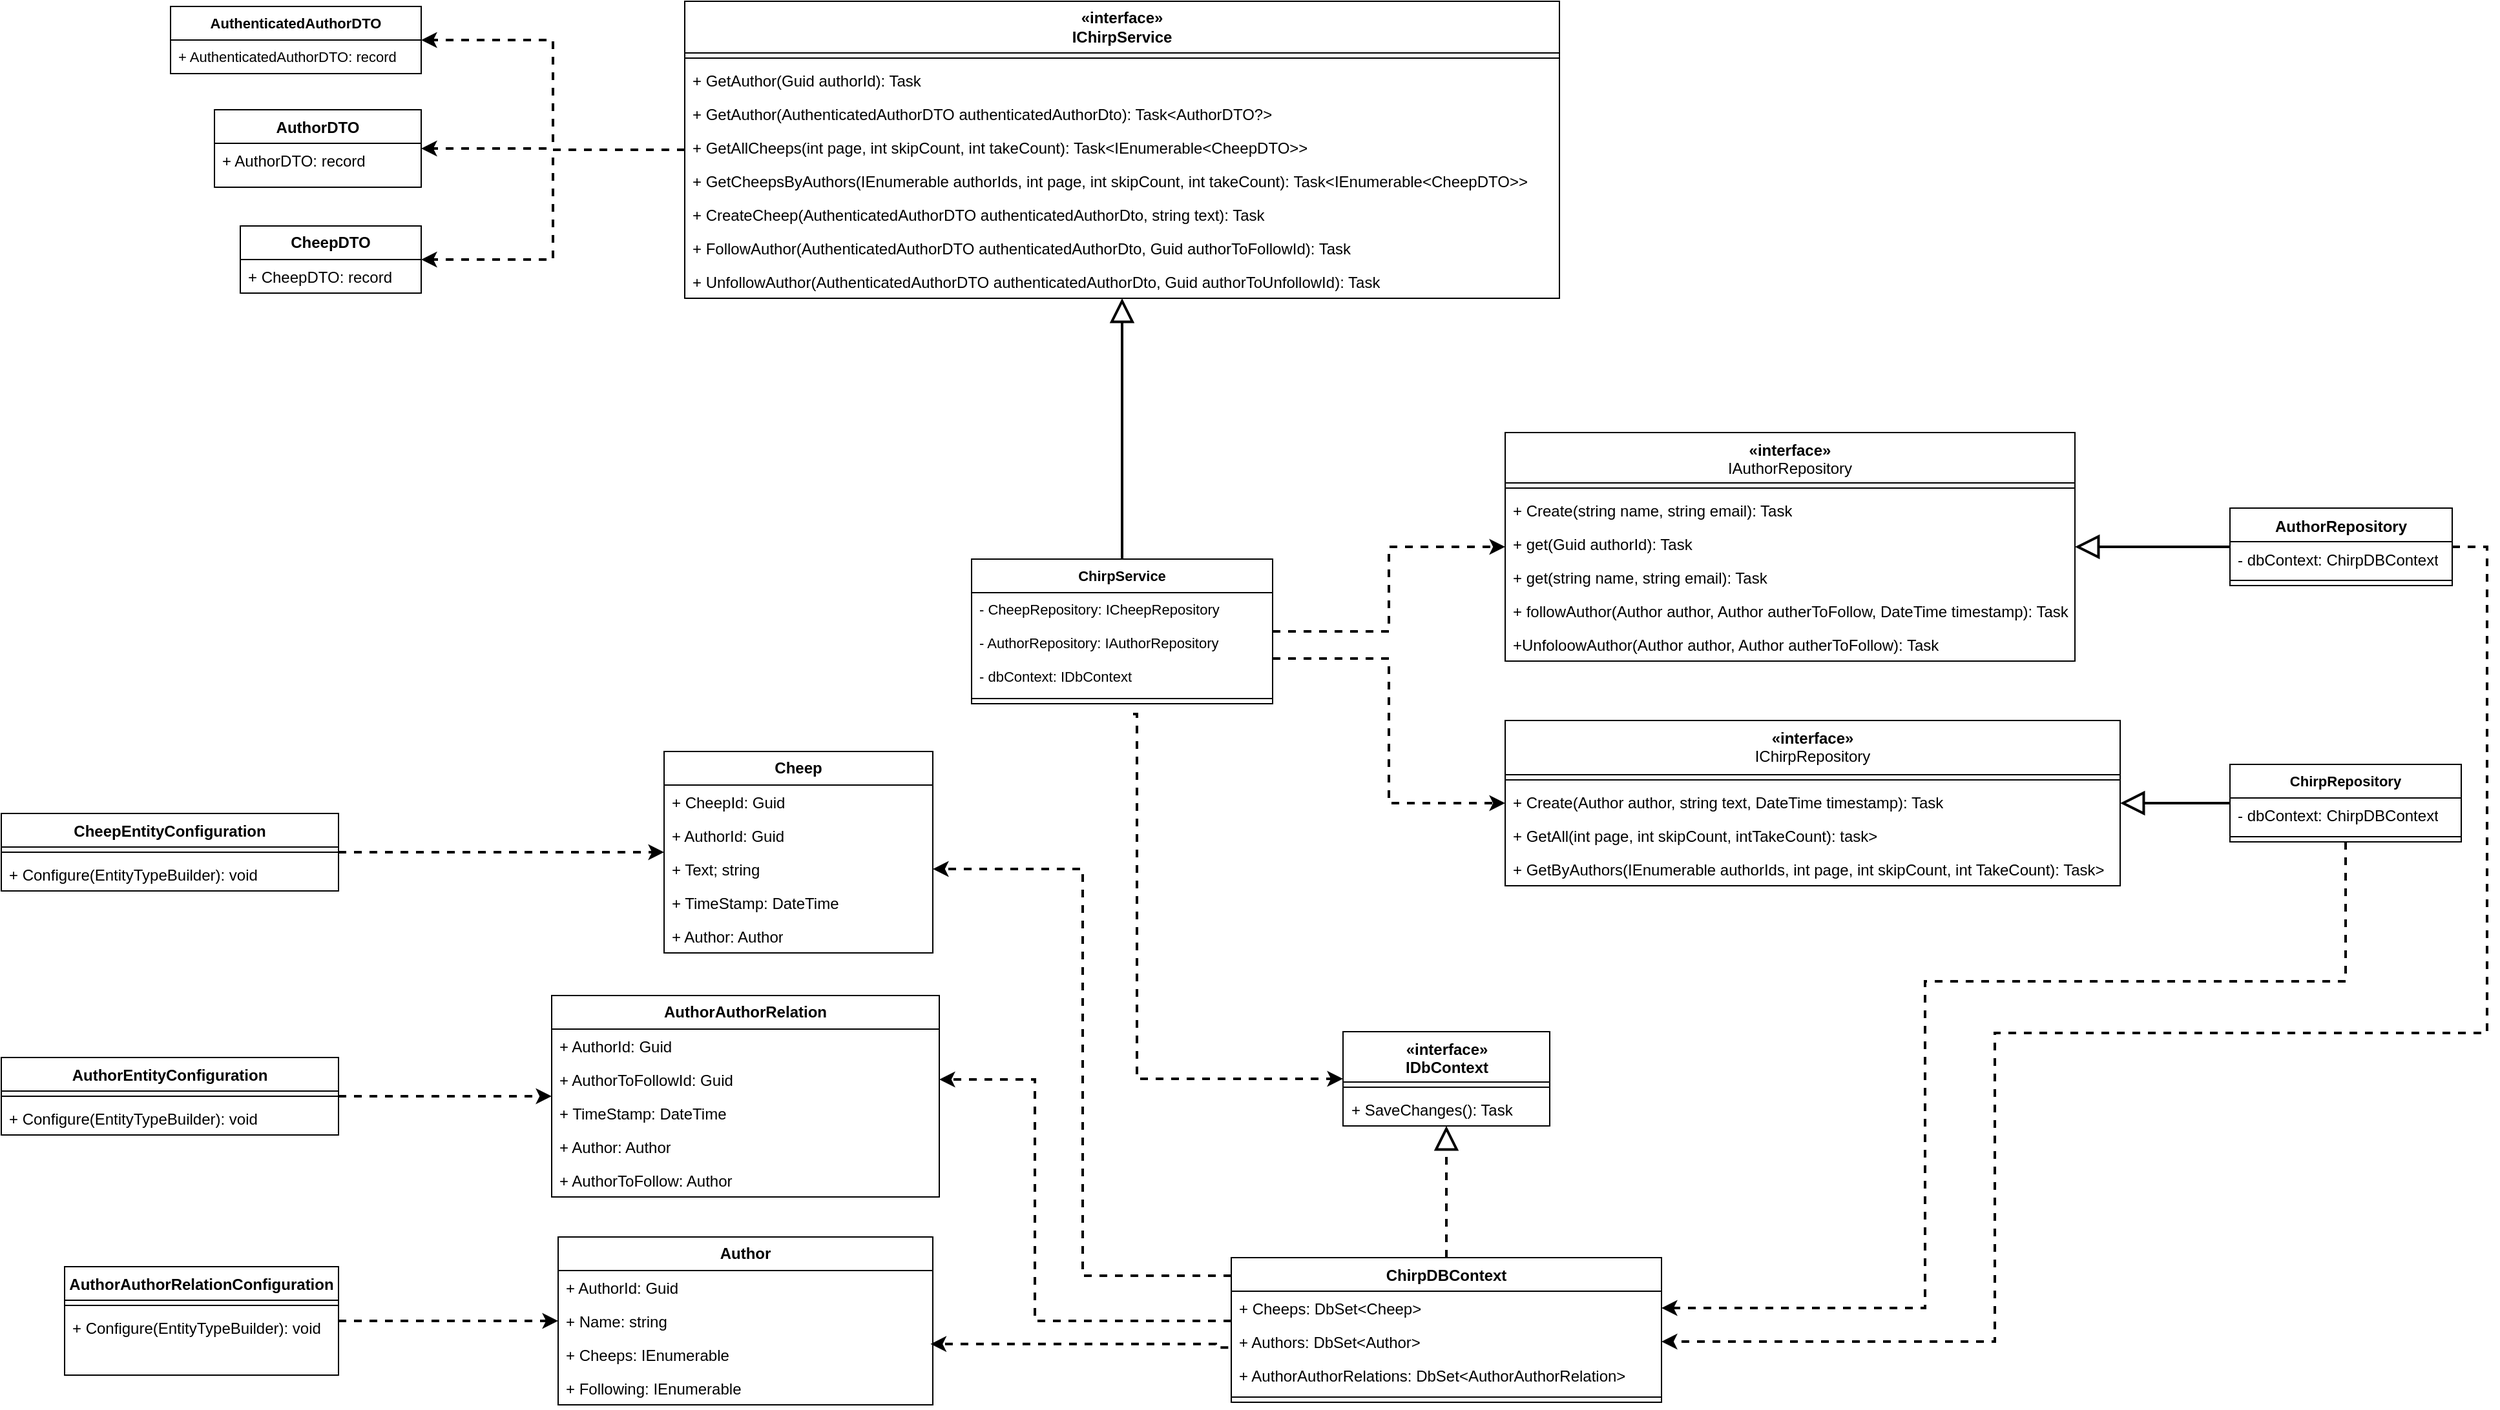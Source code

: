 <mxfile version="22.1.11" type="github">
  <diagram name="Side-1" id="n4ExBYcmlhZmqJaZ9lVX">
    <mxGraphModel dx="-940" dy="2356" grid="0" gridSize="10" guides="1" tooltips="1" connect="1" arrows="1" fold="1" page="1" pageScale="1" pageWidth="827" pageHeight="1169" math="0" shadow="0">
      <root>
        <mxCell id="0" />
        <mxCell id="1" parent="0" />
        <mxCell id="N_zAgxIFT8xNu6tO_ZWx-1" value="AuthorDTO" style="swimlane;align=center;verticalAlign=top;childLayout=stackLayout;horizontal=1;startSize=26;horizontalStack=0;resizeParent=1;resizeLast=0;collapsible=1;marginBottom=0;rounded=0;shadow=0;strokeWidth=1;" parent="1" vertex="1">
          <mxGeometry x="3574" y="-1018" width="160" height="60" as="geometry">
            <mxRectangle x="140" y="70" width="160" height="26" as="alternateBounds" />
          </mxGeometry>
        </mxCell>
        <mxCell id="N_zAgxIFT8xNu6tO_ZWx-2" value="+ AuthorDTO: record " style="text;align=left;verticalAlign=top;spacingLeft=4;spacingRight=4;overflow=hidden;rotatable=0;points=[[0,0.5],[1,0.5]];portConstraint=eastwest;" parent="N_zAgxIFT8xNu6tO_ZWx-1" vertex="1">
          <mxGeometry y="26" width="160" height="26" as="geometry" />
        </mxCell>
        <mxCell id="N_zAgxIFT8xNu6tO_ZWx-3" value="CheepDTO" style="swimlane;childLayout=stackLayout;horizontal=1;startSize=26;fillColor=none;horizontalStack=0;resizeParent=1;resizeParentMax=0;resizeLast=0;collapsible=1;marginBottom=0;whiteSpace=wrap;html=1;" parent="1" vertex="1">
          <mxGeometry x="3594" y="-928" width="140" height="52" as="geometry" />
        </mxCell>
        <mxCell id="N_zAgxIFT8xNu6tO_ZWx-4" value="+ CheepDTO: record " style="text;strokeColor=none;fillColor=none;align=left;verticalAlign=top;spacingLeft=4;spacingRight=4;overflow=hidden;rotatable=0;points=[[0,0.5],[1,0.5]];portConstraint=eastwest;whiteSpace=wrap;html=1;" parent="N_zAgxIFT8xNu6tO_ZWx-3" vertex="1">
          <mxGeometry y="26" width="140" height="26" as="geometry" />
        </mxCell>
        <mxCell id="N_zAgxIFT8xNu6tO_ZWx-7" value="Author" style="swimlane;childLayout=stackLayout;horizontal=1;startSize=26;fillColor=none;horizontalStack=0;resizeParent=1;resizeParentMax=0;resizeLast=0;collapsible=1;marginBottom=0;whiteSpace=wrap;html=1;" parent="1" vertex="1">
          <mxGeometry x="3840" y="-145" width="290" height="130" as="geometry" />
        </mxCell>
        <mxCell id="N_zAgxIFT8xNu6tO_ZWx-8" value="+ AuthorId: Guid" style="text;strokeColor=none;fillColor=none;align=left;verticalAlign=top;spacingLeft=4;spacingRight=4;overflow=hidden;rotatable=0;points=[[0,0.5],[1,0.5]];portConstraint=eastwest;whiteSpace=wrap;html=1;" parent="N_zAgxIFT8xNu6tO_ZWx-7" vertex="1">
          <mxGeometry y="26" width="290" height="26" as="geometry" />
        </mxCell>
        <mxCell id="N_zAgxIFT8xNu6tO_ZWx-9" value="+ Name: string" style="text;strokeColor=none;fillColor=none;align=left;verticalAlign=top;spacingLeft=4;spacingRight=4;overflow=hidden;rotatable=0;points=[[0,0.5],[1,0.5]];portConstraint=eastwest;whiteSpace=wrap;html=1;" parent="N_zAgxIFT8xNu6tO_ZWx-7" vertex="1">
          <mxGeometry y="52" width="290" height="26" as="geometry" />
        </mxCell>
        <mxCell id="N_zAgxIFT8xNu6tO_ZWx-10" value="+ Cheeps: IEnumerable&lt;Cheep&gt;" style="text;strokeColor=none;fillColor=none;align=left;verticalAlign=top;spacingLeft=4;spacingRight=4;overflow=hidden;rotatable=0;points=[[0,0.5],[1,0.5]];portConstraint=eastwest;whiteSpace=wrap;html=1;" parent="N_zAgxIFT8xNu6tO_ZWx-7" vertex="1">
          <mxGeometry y="78" width="290" height="26" as="geometry" />
        </mxCell>
        <mxCell id="N_zAgxIFT8xNu6tO_ZWx-11" value="+ Following: IEnumerable&lt;AuthorAuthorRelation&gt;" style="text;strokeColor=none;fillColor=none;align=left;verticalAlign=top;spacingLeft=4;spacingRight=4;overflow=hidden;rotatable=0;points=[[0,0.5],[1,0.5]];portConstraint=eastwest;whiteSpace=wrap;html=1;" parent="N_zAgxIFT8xNu6tO_ZWx-7" vertex="1">
          <mxGeometry y="104" width="290" height="26" as="geometry" />
        </mxCell>
        <mxCell id="N_zAgxIFT8xNu6tO_ZWx-12" value="AuthorAuthorRelation" style="swimlane;childLayout=stackLayout;horizontal=1;startSize=26;fillColor=none;horizontalStack=0;resizeParent=1;resizeParentMax=0;resizeLast=0;collapsible=1;marginBottom=0;whiteSpace=wrap;html=1;" parent="1" vertex="1">
          <mxGeometry x="3835" y="-332" width="300" height="156" as="geometry" />
        </mxCell>
        <mxCell id="N_zAgxIFT8xNu6tO_ZWx-13" value="+ AuthorId: Guid" style="text;strokeColor=none;fillColor=none;align=left;verticalAlign=top;spacingLeft=4;spacingRight=4;overflow=hidden;rotatable=0;points=[[0,0.5],[1,0.5]];portConstraint=eastwest;whiteSpace=wrap;html=1;" parent="N_zAgxIFT8xNu6tO_ZWx-12" vertex="1">
          <mxGeometry y="26" width="300" height="26" as="geometry" />
        </mxCell>
        <mxCell id="N_zAgxIFT8xNu6tO_ZWx-14" value="+ AuthorToFollowId: Guid" style="text;strokeColor=none;fillColor=none;align=left;verticalAlign=top;spacingLeft=4;spacingRight=4;overflow=hidden;rotatable=0;points=[[0,0.5],[1,0.5]];portConstraint=eastwest;whiteSpace=wrap;html=1;" parent="N_zAgxIFT8xNu6tO_ZWx-12" vertex="1">
          <mxGeometry y="52" width="300" height="26" as="geometry" />
        </mxCell>
        <mxCell id="N_zAgxIFT8xNu6tO_ZWx-15" value="+ TimeStamp: DateTime&#xa;&#xa;" style="text;strokeColor=none;fillColor=none;align=left;verticalAlign=top;spacingLeft=4;spacingRight=4;overflow=hidden;rotatable=0;points=[[0,0.5],[1,0.5]];portConstraint=eastwest;whiteSpace=wrap;html=1;" parent="N_zAgxIFT8xNu6tO_ZWx-12" vertex="1">
          <mxGeometry y="78" width="300" height="26" as="geometry" />
        </mxCell>
        <mxCell id="N_zAgxIFT8xNu6tO_ZWx-16" value="+ Author: Author" style="text;strokeColor=none;fillColor=none;align=left;verticalAlign=top;spacingLeft=4;spacingRight=4;overflow=hidden;rotatable=0;points=[[0,0.5],[1,0.5]];portConstraint=eastwest;whiteSpace=wrap;html=1;" parent="N_zAgxIFT8xNu6tO_ZWx-12" vertex="1">
          <mxGeometry y="104" width="300" height="26" as="geometry" />
        </mxCell>
        <mxCell id="N_zAgxIFT8xNu6tO_ZWx-17" value="+ AuthorToFollow: Author" style="text;strokeColor=none;fillColor=none;align=left;verticalAlign=top;spacingLeft=4;spacingRight=4;overflow=hidden;rotatable=0;points=[[0,0.5],[1,0.5]];portConstraint=eastwest;whiteSpace=wrap;html=1;" parent="N_zAgxIFT8xNu6tO_ZWx-12" vertex="1">
          <mxGeometry y="130" width="300" height="26" as="geometry" />
        </mxCell>
        <mxCell id="N_zAgxIFT8xNu6tO_ZWx-18" value="Cheep" style="swimlane;childLayout=stackLayout;horizontal=1;startSize=26;fillColor=none;horizontalStack=0;resizeParent=1;resizeParentMax=0;resizeLast=0;collapsible=1;marginBottom=0;whiteSpace=wrap;html=1;" parent="1" vertex="1">
          <mxGeometry x="3922" y="-521" width="208" height="156" as="geometry" />
        </mxCell>
        <mxCell id="N_zAgxIFT8xNu6tO_ZWx-19" value="+ CheepId: Guid" style="text;strokeColor=none;fillColor=none;align=left;verticalAlign=top;spacingLeft=4;spacingRight=4;overflow=hidden;rotatable=0;points=[[0,0.5],[1,0.5]];portConstraint=eastwest;whiteSpace=wrap;html=1;" parent="N_zAgxIFT8xNu6tO_ZWx-18" vertex="1">
          <mxGeometry y="26" width="208" height="26" as="geometry" />
        </mxCell>
        <mxCell id="N_zAgxIFT8xNu6tO_ZWx-20" value="+ AuthorId: Guid" style="text;strokeColor=none;fillColor=none;align=left;verticalAlign=top;spacingLeft=4;spacingRight=4;overflow=hidden;rotatable=0;points=[[0,0.5],[1,0.5]];portConstraint=eastwest;whiteSpace=wrap;html=1;" parent="N_zAgxIFT8xNu6tO_ZWx-18" vertex="1">
          <mxGeometry y="52" width="208" height="26" as="geometry" />
        </mxCell>
        <mxCell id="N_zAgxIFT8xNu6tO_ZWx-21" value="+ Text; string" style="text;strokeColor=none;fillColor=none;align=left;verticalAlign=top;spacingLeft=4;spacingRight=4;overflow=hidden;rotatable=0;points=[[0,0.5],[1,0.5]];portConstraint=eastwest;whiteSpace=wrap;html=1;" parent="N_zAgxIFT8xNu6tO_ZWx-18" vertex="1">
          <mxGeometry y="78" width="208" height="26" as="geometry" />
        </mxCell>
        <mxCell id="N_zAgxIFT8xNu6tO_ZWx-22" value="+ TimeStamp: DateTime&#xa;&#xa;" style="text;strokeColor=none;fillColor=none;align=left;verticalAlign=top;spacingLeft=4;spacingRight=4;overflow=hidden;rotatable=0;points=[[0,0.5],[1,0.5]];portConstraint=eastwest;whiteSpace=wrap;html=1;" parent="N_zAgxIFT8xNu6tO_ZWx-18" vertex="1">
          <mxGeometry y="104" width="208" height="26" as="geometry" />
        </mxCell>
        <mxCell id="N_zAgxIFT8xNu6tO_ZWx-23" value="+ Author: Author" style="text;strokeColor=none;fillColor=none;align=left;verticalAlign=top;spacingLeft=4;spacingRight=4;overflow=hidden;rotatable=0;points=[[0,0.5],[1,0.5]];portConstraint=eastwest;whiteSpace=wrap;html=1;" parent="N_zAgxIFT8xNu6tO_ZWx-18" vertex="1">
          <mxGeometry y="130" width="208" height="26" as="geometry" />
        </mxCell>
        <mxCell id="N_zAgxIFT8xNu6tO_ZWx-104" style="edgeStyle=orthogonalEdgeStyle;shape=connector;rounded=0;orthogonalLoop=1;jettySize=auto;html=1;dashed=1;labelBackgroundColor=default;strokeColor=default;strokeWidth=2;align=center;verticalAlign=middle;fontFamily=Helvetica;fontSize=11;fontColor=default;endArrow=classic;endFill=1;" parent="1" source="N_zAgxIFT8xNu6tO_ZWx-24" target="N_zAgxIFT8xNu6tO_ZWx-7" edge="1">
          <mxGeometry relative="1" as="geometry" />
        </mxCell>
        <mxCell id="N_zAgxIFT8xNu6tO_ZWx-24" value="AuthorAuthorRelationConfiguration" style="swimlane;align=center;verticalAlign=top;childLayout=stackLayout;horizontal=1;startSize=26;horizontalStack=0;resizeParent=1;resizeParentMax=0;resizeLast=0;collapsible=1;marginBottom=0;whiteSpace=wrap;html=1;" parent="1" vertex="1">
          <mxGeometry x="3458" y="-122" width="212" height="84" as="geometry" />
        </mxCell>
        <mxCell id="N_zAgxIFT8xNu6tO_ZWx-25" value="" style="line;strokeWidth=1;fillColor=none;align=left;verticalAlign=middle;spacingTop=-1;spacingLeft=3;spacingRight=3;rotatable=0;labelPosition=right;points=[];portConstraint=eastwest;strokeColor=inherit;" parent="N_zAgxIFT8xNu6tO_ZWx-24" vertex="1">
          <mxGeometry y="26" width="212" height="8" as="geometry" />
        </mxCell>
        <mxCell id="N_zAgxIFT8xNu6tO_ZWx-26" value="+ Configure(EntityTypeBuilder&lt;AuthorAuthorRelation&gt;): void" style="text;strokeColor=none;fillColor=none;align=left;verticalAlign=top;spacingLeft=4;spacingRight=4;overflow=hidden;rotatable=0;points=[[0,0.5],[1,0.5]];portConstraint=eastwest;whiteSpace=wrap;html=1;" parent="N_zAgxIFT8xNu6tO_ZWx-24" vertex="1">
          <mxGeometry y="34" width="212" height="50" as="geometry" />
        </mxCell>
        <mxCell id="N_zAgxIFT8xNu6tO_ZWx-103" style="edgeStyle=orthogonalEdgeStyle;shape=connector;rounded=0;orthogonalLoop=1;jettySize=auto;html=1;dashed=1;labelBackgroundColor=default;strokeColor=default;strokeWidth=2;align=center;verticalAlign=middle;fontFamily=Helvetica;fontSize=11;fontColor=default;endArrow=classic;endFill=1;" parent="1" source="N_zAgxIFT8xNu6tO_ZWx-27" target="N_zAgxIFT8xNu6tO_ZWx-12" edge="1">
          <mxGeometry relative="1" as="geometry" />
        </mxCell>
        <mxCell id="N_zAgxIFT8xNu6tO_ZWx-27" value="AuthorEntityConfiguration" style="swimlane;align=center;verticalAlign=top;childLayout=stackLayout;horizontal=1;startSize=26;horizontalStack=0;resizeParent=1;resizeParentMax=0;resizeLast=0;collapsible=1;marginBottom=0;whiteSpace=wrap;html=1;" parent="1" vertex="1">
          <mxGeometry x="3409" y="-284" width="261" height="60" as="geometry" />
        </mxCell>
        <mxCell id="N_zAgxIFT8xNu6tO_ZWx-28" value="" style="line;strokeWidth=1;fillColor=none;align=left;verticalAlign=middle;spacingTop=-1;spacingLeft=3;spacingRight=3;rotatable=0;labelPosition=right;points=[];portConstraint=eastwest;strokeColor=inherit;" parent="N_zAgxIFT8xNu6tO_ZWx-27" vertex="1">
          <mxGeometry y="26" width="261" height="8" as="geometry" />
        </mxCell>
        <mxCell id="N_zAgxIFT8xNu6tO_ZWx-29" value="+ Configure(EntityTypeBuilder&lt;Author&gt;): void" style="text;strokeColor=none;fillColor=none;align=left;verticalAlign=top;spacingLeft=4;spacingRight=4;overflow=hidden;rotatable=0;points=[[0,0.5],[1,0.5]];portConstraint=eastwest;whiteSpace=wrap;html=1;" parent="N_zAgxIFT8xNu6tO_ZWx-27" vertex="1">
          <mxGeometry y="34" width="261" height="26" as="geometry" />
        </mxCell>
        <mxCell id="N_zAgxIFT8xNu6tO_ZWx-101" style="edgeStyle=orthogonalEdgeStyle;shape=connector;rounded=0;orthogonalLoop=1;jettySize=auto;html=1;dashed=1;labelBackgroundColor=default;strokeColor=default;strokeWidth=2;align=center;verticalAlign=middle;fontFamily=Helvetica;fontSize=11;fontColor=default;endArrow=classic;endFill=1;" parent="1" source="N_zAgxIFT8xNu6tO_ZWx-30" target="N_zAgxIFT8xNu6tO_ZWx-18" edge="1">
          <mxGeometry relative="1" as="geometry" />
        </mxCell>
        <mxCell id="N_zAgxIFT8xNu6tO_ZWx-30" value="CheepEntityConfiguration" style="swimlane;align=center;verticalAlign=top;childLayout=stackLayout;horizontal=1;startSize=26;horizontalStack=0;resizeParent=1;resizeParentMax=0;resizeLast=0;collapsible=1;marginBottom=0;whiteSpace=wrap;html=1;" parent="1" vertex="1">
          <mxGeometry x="3409" y="-473" width="261" height="60" as="geometry" />
        </mxCell>
        <mxCell id="N_zAgxIFT8xNu6tO_ZWx-31" value="" style="line;strokeWidth=1;fillColor=none;align=left;verticalAlign=middle;spacingTop=-1;spacingLeft=3;spacingRight=3;rotatable=0;labelPosition=right;points=[];portConstraint=eastwest;strokeColor=inherit;" parent="N_zAgxIFT8xNu6tO_ZWx-30" vertex="1">
          <mxGeometry y="26" width="261" height="8" as="geometry" />
        </mxCell>
        <mxCell id="N_zAgxIFT8xNu6tO_ZWx-32" value="+ Configure(EntityTypeBuilder&lt;Cheep&gt;): void" style="text;strokeColor=none;fillColor=none;align=left;verticalAlign=top;spacingLeft=4;spacingRight=4;overflow=hidden;rotatable=0;points=[[0,0.5],[1,0.5]];portConstraint=eastwest;whiteSpace=wrap;html=1;" parent="N_zAgxIFT8xNu6tO_ZWx-30" vertex="1">
          <mxGeometry y="34" width="261" height="26" as="geometry" />
        </mxCell>
        <mxCell id="N_zAgxIFT8xNu6tO_ZWx-33" value="«interface»&lt;br style=&quot;border-color: var(--border-color); font-weight: 400;&quot;&gt;&lt;span style=&quot;font-weight: 400;&quot;&gt;IAuthorRepository&lt;/span&gt;" style="swimlane;align=center;verticalAlign=top;childLayout=stackLayout;horizontal=1;startSize=39;horizontalStack=0;resizeParent=1;resizeParentMax=0;resizeLast=0;collapsible=1;marginBottom=0;whiteSpace=wrap;html=1;" parent="1" vertex="1">
          <mxGeometry x="4573" y="-768" width="441" height="177" as="geometry" />
        </mxCell>
        <mxCell id="N_zAgxIFT8xNu6tO_ZWx-34" value="" style="line;strokeWidth=1;fillColor=none;align=left;verticalAlign=middle;spacingTop=-1;spacingLeft=3;spacingRight=3;rotatable=0;labelPosition=right;points=[];portConstraint=eastwest;strokeColor=inherit;" parent="N_zAgxIFT8xNu6tO_ZWx-33" vertex="1">
          <mxGeometry y="39" width="441" height="8" as="geometry" />
        </mxCell>
        <mxCell id="N_zAgxIFT8xNu6tO_ZWx-35" value="+ Create(string name, string email): Task&lt;Author&gt;" style="text;strokeColor=none;fillColor=none;align=left;verticalAlign=top;spacingLeft=4;spacingRight=4;overflow=hidden;rotatable=0;points=[[0,0.5],[1,0.5]];portConstraint=eastwest;whiteSpace=wrap;html=1;" parent="N_zAgxIFT8xNu6tO_ZWx-33" vertex="1">
          <mxGeometry y="47" width="441" height="26" as="geometry" />
        </mxCell>
        <mxCell id="N_zAgxIFT8xNu6tO_ZWx-36" value="+ get(Guid authorId): Task&lt;Author?&gt;" style="text;strokeColor=none;fillColor=none;align=left;verticalAlign=top;spacingLeft=4;spacingRight=4;overflow=hidden;rotatable=0;points=[[0,0.5],[1,0.5]];portConstraint=eastwest;whiteSpace=wrap;html=1;" parent="N_zAgxIFT8xNu6tO_ZWx-33" vertex="1">
          <mxGeometry y="73" width="441" height="26" as="geometry" />
        </mxCell>
        <mxCell id="N_zAgxIFT8xNu6tO_ZWx-37" value="+ get(string name, string email): Task&lt;Author?&gt;" style="text;strokeColor=none;fillColor=none;align=left;verticalAlign=top;spacingLeft=4;spacingRight=4;overflow=hidden;rotatable=0;points=[[0,0.5],[1,0.5]];portConstraint=eastwest;whiteSpace=wrap;html=1;" parent="N_zAgxIFT8xNu6tO_ZWx-33" vertex="1">
          <mxGeometry y="99" width="441" height="26" as="geometry" />
        </mxCell>
        <mxCell id="N_zAgxIFT8xNu6tO_ZWx-38" value="+ followAuthor(Author author, Author autherToFollow, DateTime timestamp): Task&lt;AuthorAuthorRelation&gt;" style="text;strokeColor=none;fillColor=none;align=left;verticalAlign=top;spacingLeft=4;spacingRight=4;overflow=hidden;rotatable=0;points=[[0,0.5],[1,0.5]];portConstraint=eastwest;whiteSpace=wrap;html=1;" parent="N_zAgxIFT8xNu6tO_ZWx-33" vertex="1">
          <mxGeometry y="125" width="441" height="26" as="geometry" />
        </mxCell>
        <mxCell id="N_zAgxIFT8xNu6tO_ZWx-39" value="+UnfoloowAuthor(Author author, Author autherToFollow): Task" style="text;strokeColor=none;fillColor=none;align=left;verticalAlign=top;spacingLeft=4;spacingRight=4;overflow=hidden;rotatable=0;points=[[0,0.5],[1,0.5]];portConstraint=eastwest;whiteSpace=wrap;html=1;" parent="N_zAgxIFT8xNu6tO_ZWx-33" vertex="1">
          <mxGeometry y="151" width="441" height="26" as="geometry" />
        </mxCell>
        <mxCell id="N_zAgxIFT8xNu6tO_ZWx-40" value="«interface»&lt;br style=&quot;border-color: var(--border-color); font-weight: 400;&quot;&gt;&lt;span style=&quot;font-weight: 400;&quot;&gt;IChirpRepository&lt;/span&gt;" style="swimlane;align=center;verticalAlign=top;childLayout=stackLayout;horizontal=1;startSize=42;horizontalStack=0;resizeParent=1;resizeParentMax=0;resizeLast=0;collapsible=1;marginBottom=0;whiteSpace=wrap;html=1;" parent="1" vertex="1">
          <mxGeometry x="4573" y="-545" width="476" height="128" as="geometry" />
        </mxCell>
        <mxCell id="N_zAgxIFT8xNu6tO_ZWx-41" value="" style="line;strokeWidth=1;fillColor=none;align=left;verticalAlign=middle;spacingTop=-1;spacingLeft=3;spacingRight=3;rotatable=0;labelPosition=right;points=[];portConstraint=eastwest;strokeColor=inherit;" parent="N_zAgxIFT8xNu6tO_ZWx-40" vertex="1">
          <mxGeometry y="42" width="476" height="8" as="geometry" />
        </mxCell>
        <mxCell id="N_zAgxIFT8xNu6tO_ZWx-42" value="+ Create(Author author, string text, DateTime timestamp): Task&lt;Cheep&gt;" style="text;strokeColor=none;fillColor=none;align=left;verticalAlign=top;spacingLeft=4;spacingRight=4;overflow=hidden;rotatable=0;points=[[0,0.5],[1,0.5]];portConstraint=eastwest;whiteSpace=wrap;html=1;" parent="N_zAgxIFT8xNu6tO_ZWx-40" vertex="1">
          <mxGeometry y="50" width="476" height="26" as="geometry" />
        </mxCell>
        <mxCell id="N_zAgxIFT8xNu6tO_ZWx-43" value="+ GetAll(int page, int skipCount, intTakeCount): task&lt;IEnumerable&lt;Cheep&gt;&gt;" style="text;strokeColor=none;fillColor=none;align=left;verticalAlign=top;spacingLeft=4;spacingRight=4;overflow=hidden;rotatable=0;points=[[0,0.5],[1,0.5]];portConstraint=eastwest;whiteSpace=wrap;html=1;" parent="N_zAgxIFT8xNu6tO_ZWx-40" vertex="1">
          <mxGeometry y="76" width="476" height="26" as="geometry" />
        </mxCell>
        <mxCell id="N_zAgxIFT8xNu6tO_ZWx-44" value="+ GetByAuthors(IEnumerable&lt;Guid&gt; authorIds, int page, int skipCount, int TakeCount): Task&lt;IEnumerable&lt;Cheep&gt;&gt;" style="text;strokeColor=none;fillColor=none;align=left;verticalAlign=top;spacingLeft=4;spacingRight=4;overflow=hidden;rotatable=0;points=[[0,0.5],[1,0.5]];portConstraint=eastwest;whiteSpace=wrap;html=1;" parent="N_zAgxIFT8xNu6tO_ZWx-40" vertex="1">
          <mxGeometry y="102" width="476" height="26" as="geometry" />
        </mxCell>
        <mxCell id="N_zAgxIFT8xNu6tO_ZWx-45" style="edgeStyle=orthogonalEdgeStyle;shape=connector;rounded=0;orthogonalLoop=1;jettySize=auto;html=1;dashed=1;labelBackgroundColor=default;strokeColor=default;strokeWidth=2;align=center;verticalAlign=middle;fontFamily=Helvetica;fontSize=11;fontColor=default;endArrow=classic;endFill=1;" parent="1" source="N_zAgxIFT8xNu6tO_ZWx-48" target="N_zAgxIFT8xNu6tO_ZWx-78" edge="1">
          <mxGeometry relative="1" as="geometry" />
        </mxCell>
        <mxCell id="N_zAgxIFT8xNu6tO_ZWx-46" style="edgeStyle=orthogonalEdgeStyle;shape=connector;rounded=0;orthogonalLoop=1;jettySize=auto;html=1;dashed=1;labelBackgroundColor=default;strokeColor=default;strokeWidth=2;align=center;verticalAlign=middle;fontFamily=Helvetica;fontSize=11;fontColor=default;endArrow=classic;endFill=1;" parent="1" source="N_zAgxIFT8xNu6tO_ZWx-48" target="N_zAgxIFT8xNu6tO_ZWx-1" edge="1">
          <mxGeometry relative="1" as="geometry" />
        </mxCell>
        <mxCell id="N_zAgxIFT8xNu6tO_ZWx-47" style="edgeStyle=orthogonalEdgeStyle;shape=connector;rounded=0;orthogonalLoop=1;jettySize=auto;html=1;dashed=1;labelBackgroundColor=default;strokeColor=default;strokeWidth=2;align=center;verticalAlign=middle;fontFamily=Helvetica;fontSize=11;fontColor=default;endArrow=classic;endFill=1;" parent="1" source="N_zAgxIFT8xNu6tO_ZWx-48" target="N_zAgxIFT8xNu6tO_ZWx-3" edge="1">
          <mxGeometry relative="1" as="geometry" />
        </mxCell>
        <mxCell id="N_zAgxIFT8xNu6tO_ZWx-48" value="«interface»&lt;br style=&quot;border-color: var(--border-color); font-weight: 400;&quot;&gt;IChirpService" style="swimlane;align=center;verticalAlign=middle;childLayout=stackLayout;horizontal=1;startSize=40;horizontalStack=0;resizeParent=1;resizeParentMax=0;resizeLast=0;collapsible=1;marginBottom=0;whiteSpace=wrap;html=1;" parent="1" vertex="1">
          <mxGeometry x="3938" y="-1102" width="677" height="230" as="geometry" />
        </mxCell>
        <mxCell id="N_zAgxIFT8xNu6tO_ZWx-49" value="" style="line;strokeWidth=1;fillColor=none;align=left;verticalAlign=middle;spacingTop=-1;spacingLeft=3;spacingRight=3;rotatable=0;labelPosition=right;points=[];portConstraint=eastwest;strokeColor=inherit;" parent="N_zAgxIFT8xNu6tO_ZWx-48" vertex="1">
          <mxGeometry y="40" width="677" height="8" as="geometry" />
        </mxCell>
        <mxCell id="N_zAgxIFT8xNu6tO_ZWx-50" value="+ GetAuthor(Guid authorId): Task" style="text;strokeColor=none;fillColor=none;align=left;verticalAlign=top;spacingLeft=4;spacingRight=4;overflow=hidden;rotatable=0;points=[[0,0.5],[1,0.5]];portConstraint=eastwest;whiteSpace=wrap;html=1;" parent="N_zAgxIFT8xNu6tO_ZWx-48" vertex="1">
          <mxGeometry y="48" width="677" height="26" as="geometry" />
        </mxCell>
        <mxCell id="N_zAgxIFT8xNu6tO_ZWx-51" value="+ GetAuthor(AuthenticatedAuthorDTO authenticatedAuthorDto): Task&amp;lt;AuthorDTO?&amp;gt;" style="text;strokeColor=none;fillColor=none;align=left;verticalAlign=top;spacingLeft=4;spacingRight=4;overflow=hidden;rotatable=0;points=[[0,0.5],[1,0.5]];portConstraint=eastwest;whiteSpace=wrap;html=1;" parent="N_zAgxIFT8xNu6tO_ZWx-48" vertex="1">
          <mxGeometry y="74" width="677" height="26" as="geometry" />
        </mxCell>
        <mxCell id="N_zAgxIFT8xNu6tO_ZWx-52" value="+ GetAllCheeps(int page, int skipCount, int takeCount): Task&amp;lt;IEnumerable&amp;lt;CheepDTO&amp;gt;&amp;gt;" style="text;strokeColor=none;fillColor=none;align=left;verticalAlign=top;spacingLeft=4;spacingRight=4;overflow=hidden;rotatable=0;points=[[0,0.5],[1,0.5]];portConstraint=eastwest;whiteSpace=wrap;html=1;" parent="N_zAgxIFT8xNu6tO_ZWx-48" vertex="1">
          <mxGeometry y="100" width="677" height="26" as="geometry" />
        </mxCell>
        <mxCell id="N_zAgxIFT8xNu6tO_ZWx-53" value="+&amp;nbsp;GetCheepsByAuthors(IEnumerable authorIds, int page, int skipCount, int takeCount):&amp;nbsp;Task&amp;lt;IEnumerable&amp;lt;CheepDTO&amp;gt;&amp;gt;&amp;nbsp;" style="text;strokeColor=none;fillColor=none;align=left;verticalAlign=top;spacingLeft=4;spacingRight=4;overflow=hidden;rotatable=0;points=[[0,0.5],[1,0.5]];portConstraint=eastwest;whiteSpace=wrap;html=1;" parent="N_zAgxIFT8xNu6tO_ZWx-48" vertex="1">
          <mxGeometry y="126" width="677" height="26" as="geometry" />
        </mxCell>
        <mxCell id="N_zAgxIFT8xNu6tO_ZWx-54" value="+ CreateCheep(AuthenticatedAuthorDTO authenticatedAuthorDto, string text): Task&amp;nbsp;" style="text;strokeColor=none;fillColor=none;align=left;verticalAlign=top;spacingLeft=4;spacingRight=4;overflow=hidden;rotatable=0;points=[[0,0.5],[1,0.5]];portConstraint=eastwest;whiteSpace=wrap;html=1;" parent="N_zAgxIFT8xNu6tO_ZWx-48" vertex="1">
          <mxGeometry y="152" width="677" height="26" as="geometry" />
        </mxCell>
        <mxCell id="N_zAgxIFT8xNu6tO_ZWx-55" value="+ FollowAuthor(AuthenticatedAuthorDTO authenticatedAuthorDto, Guid authorToFollowId): Task" style="text;strokeColor=none;fillColor=none;align=left;verticalAlign=top;spacingLeft=4;spacingRight=4;overflow=hidden;rotatable=0;points=[[0,0.5],[1,0.5]];portConstraint=eastwest;whiteSpace=wrap;html=1;" parent="N_zAgxIFT8xNu6tO_ZWx-48" vertex="1">
          <mxGeometry y="178" width="677" height="26" as="geometry" />
        </mxCell>
        <mxCell id="N_zAgxIFT8xNu6tO_ZWx-56" value="+ UnfollowAuthor(AuthenticatedAuthorDTO authenticatedAuthorDto, Guid authorToUnfollowId): Task" style="text;strokeColor=none;fillColor=none;align=left;verticalAlign=top;spacingLeft=4;spacingRight=4;overflow=hidden;rotatable=0;points=[[0,0.5],[1,0.5]];portConstraint=eastwest;whiteSpace=wrap;html=1;" parent="N_zAgxIFT8xNu6tO_ZWx-48" vertex="1">
          <mxGeometry y="204" width="677" height="26" as="geometry" />
        </mxCell>
        <mxCell id="N_zAgxIFT8xNu6tO_ZWx-57" style="edgeStyle=orthogonalEdgeStyle;rounded=0;orthogonalLoop=1;jettySize=auto;html=1;endArrow=block;endFill=0;strokeWidth=2;endSize=14;" parent="1" source="N_zAgxIFT8xNu6tO_ZWx-81" target="N_zAgxIFT8xNu6tO_ZWx-48" edge="1">
          <mxGeometry relative="1" as="geometry">
            <mxPoint x="4341.5" y="-640" as="sourcePoint" />
          </mxGeometry>
        </mxCell>
        <mxCell id="N_zAgxIFT8xNu6tO_ZWx-58" style="edgeStyle=orthogonalEdgeStyle;shape=connector;rounded=0;orthogonalLoop=1;jettySize=auto;html=1;dashed=1;labelBackgroundColor=default;strokeColor=default;strokeWidth=2;align=center;verticalAlign=middle;fontFamily=Helvetica;fontSize=11;fontColor=default;endArrow=classic;endFill=1;" parent="1" source="N_zAgxIFT8xNu6tO_ZWx-81" target="N_zAgxIFT8xNu6tO_ZWx-33" edge="1">
          <mxGeometry relative="1" as="geometry">
            <mxPoint x="4396.5" y="-614.957" as="sourcePoint" />
          </mxGeometry>
        </mxCell>
        <mxCell id="N_zAgxIFT8xNu6tO_ZWx-59" style="edgeStyle=orthogonalEdgeStyle;shape=connector;rounded=0;orthogonalLoop=1;jettySize=auto;html=1;dashed=1;labelBackgroundColor=default;strokeColor=default;strokeWidth=2;align=center;verticalAlign=middle;fontFamily=Helvetica;fontSize=11;fontColor=default;endArrow=classic;endFill=1;endSize=6;" parent="1" source="N_zAgxIFT8xNu6tO_ZWx-81" target="N_zAgxIFT8xNu6tO_ZWx-40" edge="1">
          <mxGeometry relative="1" as="geometry">
            <mxPoint x="4396.5" y="-612.957" as="sourcePoint" />
            <Array as="points">
              <mxPoint x="4483" y="-593" />
              <mxPoint x="4483" y="-481" />
            </Array>
          </mxGeometry>
        </mxCell>
        <mxCell id="N_zAgxIFT8xNu6tO_ZWx-60" value="«interface»&lt;br style=&quot;border-color: var(--border-color); font-weight: 400;&quot;&gt;&lt;b style=&quot;border-color: var(--border-color);&quot;&gt;IDbContext&lt;/b&gt;" style="swimlane;fontStyle=1;align=center;verticalAlign=top;childLayout=stackLayout;horizontal=1;startSize=39;horizontalStack=0;resizeParent=1;resizeParentMax=0;resizeLast=0;collapsible=1;marginBottom=0;whiteSpace=wrap;html=1;" parent="1" vertex="1">
          <mxGeometry x="4447.5" y="-304" width="160" height="73" as="geometry" />
        </mxCell>
        <mxCell id="N_zAgxIFT8xNu6tO_ZWx-61" value="" style="line;strokeWidth=1;fillColor=none;align=left;verticalAlign=middle;spacingTop=-1;spacingLeft=3;spacingRight=3;rotatable=0;labelPosition=right;points=[];portConstraint=eastwest;strokeColor=inherit;" parent="N_zAgxIFT8xNu6tO_ZWx-60" vertex="1">
          <mxGeometry y="39" width="160" height="8" as="geometry" />
        </mxCell>
        <mxCell id="N_zAgxIFT8xNu6tO_ZWx-62" value="+ SaveChanges(): Task" style="text;strokeColor=none;fillColor=none;align=left;verticalAlign=top;spacingLeft=4;spacingRight=4;overflow=hidden;rotatable=0;points=[[0,0.5],[1,0.5]];portConstraint=eastwest;whiteSpace=wrap;html=1;" parent="N_zAgxIFT8xNu6tO_ZWx-60" vertex="1">
          <mxGeometry y="47" width="160" height="26" as="geometry" />
        </mxCell>
        <mxCell id="N_zAgxIFT8xNu6tO_ZWx-63" style="edgeStyle=orthogonalEdgeStyle;rounded=0;orthogonalLoop=1;jettySize=auto;html=1;endArrow=block;endFill=0;dashed=1;strokeWidth=2;endSize=14;" parent="1" source="N_zAgxIFT8xNu6tO_ZWx-64" target="N_zAgxIFT8xNu6tO_ZWx-60" edge="1">
          <mxGeometry relative="1" as="geometry" />
        </mxCell>
        <mxCell id="N_zAgxIFT8xNu6tO_ZWx-64" value="ChirpDBContext" style="swimlane;fontStyle=1;align=center;verticalAlign=top;childLayout=stackLayout;horizontal=1;startSize=26;horizontalStack=0;resizeParent=1;resizeParentMax=0;resizeLast=0;collapsible=1;marginBottom=0;whiteSpace=wrap;html=1;" parent="1" vertex="1">
          <mxGeometry x="4361" y="-129" width="333" height="112" as="geometry" />
        </mxCell>
        <mxCell id="N_zAgxIFT8xNu6tO_ZWx-65" value="+ Cheeps: DbSet&amp;lt;Cheep&amp;gt;" style="text;strokeColor=none;fillColor=none;align=left;verticalAlign=top;spacingLeft=4;spacingRight=4;overflow=hidden;rotatable=0;points=[[0,0.5],[1,0.5]];portConstraint=eastwest;whiteSpace=wrap;html=1;" parent="N_zAgxIFT8xNu6tO_ZWx-64" vertex="1">
          <mxGeometry y="26" width="333" height="26" as="geometry" />
        </mxCell>
        <mxCell id="N_zAgxIFT8xNu6tO_ZWx-66" value="+ Authors: DbSet&amp;lt;Author&amp;gt;" style="text;strokeColor=none;fillColor=none;align=left;verticalAlign=top;spacingLeft=4;spacingRight=4;overflow=hidden;rotatable=0;points=[[0,0.5],[1,0.5]];portConstraint=eastwest;whiteSpace=wrap;html=1;" parent="N_zAgxIFT8xNu6tO_ZWx-64" vertex="1">
          <mxGeometry y="52" width="333" height="26" as="geometry" />
        </mxCell>
        <mxCell id="N_zAgxIFT8xNu6tO_ZWx-67" value="+ AuthorAuthorRelations: DbSet&amp;lt;AuthorAuthorRelation&amp;gt;" style="text;strokeColor=none;fillColor=none;align=left;verticalAlign=top;spacingLeft=4;spacingRight=4;overflow=hidden;rotatable=0;points=[[0,0.5],[1,0.5]];portConstraint=eastwest;whiteSpace=wrap;html=1;" parent="N_zAgxIFT8xNu6tO_ZWx-64" vertex="1">
          <mxGeometry y="78" width="333" height="26" as="geometry" />
        </mxCell>
        <mxCell id="N_zAgxIFT8xNu6tO_ZWx-68" value="" style="line;strokeWidth=1;fillColor=none;align=left;verticalAlign=middle;spacingTop=-1;spacingLeft=3;spacingRight=3;rotatable=0;labelPosition=right;points=[];portConstraint=eastwest;strokeColor=inherit;" parent="N_zAgxIFT8xNu6tO_ZWx-64" vertex="1">
          <mxGeometry y="104" width="333" height="8" as="geometry" />
        </mxCell>
        <mxCell id="N_zAgxIFT8xNu6tO_ZWx-69" style="edgeStyle=orthogonalEdgeStyle;rounded=0;orthogonalLoop=1;jettySize=auto;html=1;endArrow=block;endFill=0;strokeWidth=2;endSize=14;" parent="1" source="N_zAgxIFT8xNu6tO_ZWx-70" target="N_zAgxIFT8xNu6tO_ZWx-33" edge="1">
          <mxGeometry relative="1" as="geometry" />
        </mxCell>
        <mxCell id="N_zAgxIFT8xNu6tO_ZWx-70" value="AuthorRepository" style="swimlane;fontStyle=1;align=center;verticalAlign=top;childLayout=stackLayout;horizontal=1;startSize=26;horizontalStack=0;resizeParent=1;resizeParentMax=0;resizeLast=0;collapsible=1;marginBottom=0;whiteSpace=wrap;html=1;" parent="1" vertex="1">
          <mxGeometry x="5134" y="-709.5" width="172" height="60" as="geometry" />
        </mxCell>
        <mxCell id="N_zAgxIFT8xNu6tO_ZWx-71" value="- dbContext: ChirpDBContext" style="text;strokeColor=none;fillColor=none;align=left;verticalAlign=top;spacingLeft=4;spacingRight=4;overflow=hidden;rotatable=0;points=[[0,0.5],[1,0.5]];portConstraint=eastwest;whiteSpace=wrap;html=1;" parent="N_zAgxIFT8xNu6tO_ZWx-70" vertex="1">
          <mxGeometry y="26" width="172" height="26" as="geometry" />
        </mxCell>
        <mxCell id="N_zAgxIFT8xNu6tO_ZWx-72" value="" style="line;strokeWidth=1;fillColor=none;align=left;verticalAlign=middle;spacingTop=-1;spacingLeft=3;spacingRight=3;rotatable=0;labelPosition=right;points=[];portConstraint=eastwest;strokeColor=inherit;" parent="N_zAgxIFT8xNu6tO_ZWx-70" vertex="1">
          <mxGeometry y="52" width="172" height="8" as="geometry" />
        </mxCell>
        <mxCell id="N_zAgxIFT8xNu6tO_ZWx-73" style="edgeStyle=orthogonalEdgeStyle;shape=connector;rounded=0;orthogonalLoop=1;jettySize=auto;html=1;labelBackgroundColor=default;strokeColor=default;strokeWidth=2;align=center;verticalAlign=middle;fontFamily=Helvetica;fontSize=11;fontColor=default;endArrow=block;endFill=0;endSize=14;" parent="1" source="N_zAgxIFT8xNu6tO_ZWx-75" target="N_zAgxIFT8xNu6tO_ZWx-40" edge="1">
          <mxGeometry relative="1" as="geometry" />
        </mxCell>
        <mxCell id="N_zAgxIFT8xNu6tO_ZWx-74" style="edgeStyle=orthogonalEdgeStyle;shape=connector;rounded=0;orthogonalLoop=1;jettySize=auto;html=1;entryX=1;entryY=0.5;entryDx=0;entryDy=0;dashed=1;labelBackgroundColor=default;strokeColor=default;strokeWidth=2;align=center;verticalAlign=middle;fontFamily=Helvetica;fontSize=11;fontColor=default;endArrow=classic;endFill=1;" parent="1" source="N_zAgxIFT8xNu6tO_ZWx-75" target="N_zAgxIFT8xNu6tO_ZWx-65" edge="1">
          <mxGeometry relative="1" as="geometry">
            <Array as="points">
              <mxPoint x="5224" y="-343" />
              <mxPoint x="4898" y="-343" />
              <mxPoint x="4898" y="-90" />
            </Array>
          </mxGeometry>
        </mxCell>
        <mxCell id="N_zAgxIFT8xNu6tO_ZWx-75" value="ChirpRepository" style="swimlane;fontStyle=1;align=center;verticalAlign=top;childLayout=stackLayout;horizontal=1;startSize=26;horizontalStack=0;resizeParent=1;resizeParentMax=0;resizeLast=0;collapsible=1;marginBottom=0;whiteSpace=wrap;html=1;fontFamily=Helvetica;fontSize=11;fontColor=default;" parent="1" vertex="1">
          <mxGeometry x="5134" y="-511" width="179" height="60" as="geometry" />
        </mxCell>
        <mxCell id="N_zAgxIFT8xNu6tO_ZWx-76" value="- dbContext: ChirpDBContext" style="text;strokeColor=none;fillColor=none;align=left;verticalAlign=top;spacingLeft=4;spacingRight=4;overflow=hidden;rotatable=0;points=[[0,0.5],[1,0.5]];portConstraint=eastwest;whiteSpace=wrap;html=1;" parent="N_zAgxIFT8xNu6tO_ZWx-75" vertex="1">
          <mxGeometry y="26" width="179" height="26" as="geometry" />
        </mxCell>
        <mxCell id="N_zAgxIFT8xNu6tO_ZWx-77" value="" style="line;strokeWidth=1;fillColor=none;align=left;verticalAlign=middle;spacingTop=-1;spacingLeft=3;spacingRight=3;rotatable=0;labelPosition=right;points=[];portConstraint=eastwest;strokeColor=inherit;fontFamily=Helvetica;fontSize=11;fontColor=default;" parent="N_zAgxIFT8xNu6tO_ZWx-75" vertex="1">
          <mxGeometry y="52" width="179" height="8" as="geometry" />
        </mxCell>
        <mxCell id="N_zAgxIFT8xNu6tO_ZWx-78" value="AuthenticatedAuthorDTO" style="swimlane;fontStyle=1;align=center;verticalAlign=top;childLayout=stackLayout;horizontal=1;startSize=26;horizontalStack=0;resizeParent=1;resizeParentMax=0;resizeLast=0;collapsible=1;marginBottom=0;whiteSpace=wrap;html=1;fontFamily=Helvetica;fontSize=11;fontColor=default;" parent="1" vertex="1">
          <mxGeometry x="3540" y="-1098" width="194" height="52" as="geometry" />
        </mxCell>
        <mxCell id="N_zAgxIFT8xNu6tO_ZWx-79" value="+ AuthenticatedAuthorDTO: record" style="text;strokeColor=none;fillColor=none;align=left;verticalAlign=top;spacingLeft=4;spacingRight=4;overflow=hidden;rotatable=0;points=[[0,0.5],[1,0.5]];portConstraint=eastwest;whiteSpace=wrap;html=1;fontSize=11;fontFamily=Helvetica;fontColor=default;" parent="N_zAgxIFT8xNu6tO_ZWx-78" vertex="1">
          <mxGeometry y="26" width="194" height="26" as="geometry" />
        </mxCell>
        <mxCell id="N_zAgxIFT8xNu6tO_ZWx-80" style="shape=connector;rounded=0;orthogonalLoop=1;jettySize=auto;html=1;dashed=1;labelBackgroundColor=default;strokeColor=default;strokeWidth=2;align=center;verticalAlign=middle;fontFamily=Helvetica;fontSize=11;fontColor=default;endArrow=classic;endFill=1;entryX=0;entryY=0.5;entryDx=0;entryDy=0;edgeStyle=orthogonalEdgeStyle;" parent="1" target="N_zAgxIFT8xNu6tO_ZWx-60" edge="1">
          <mxGeometry relative="1" as="geometry">
            <Array as="points">
              <mxPoint x="4286" y="-550" />
              <mxPoint x="4288" y="-550" />
              <mxPoint x="4288" y="-267" />
            </Array>
            <mxPoint x="4286" y="-551" as="sourcePoint" />
            <mxPoint x="4293" y="-277" as="targetPoint" />
          </mxGeometry>
        </mxCell>
        <mxCell id="N_zAgxIFT8xNu6tO_ZWx-81" value="ChirpService" style="swimlane;fontStyle=1;align=center;verticalAlign=top;childLayout=stackLayout;horizontal=1;startSize=26;horizontalStack=0;resizeParent=1;resizeParentMax=0;resizeLast=0;collapsible=1;marginBottom=0;whiteSpace=wrap;html=1;fontFamily=Helvetica;fontSize=11;fontColor=default;" parent="1" vertex="1">
          <mxGeometry x="4160" y="-670" width="233" height="112" as="geometry" />
        </mxCell>
        <mxCell id="N_zAgxIFT8xNu6tO_ZWx-82" value="- CheepRepository: ICheepRepository" style="text;strokeColor=none;fillColor=none;align=left;verticalAlign=top;spacingLeft=4;spacingRight=4;overflow=hidden;rotatable=0;points=[[0,0.5],[1,0.5]];portConstraint=eastwest;whiteSpace=wrap;html=1;fontSize=11;fontFamily=Helvetica;fontColor=default;" parent="N_zAgxIFT8xNu6tO_ZWx-81" vertex="1">
          <mxGeometry y="26" width="233" height="26" as="geometry" />
        </mxCell>
        <mxCell id="N_zAgxIFT8xNu6tO_ZWx-83" value="- AuthorRepository: IAuthorRepository&amp;nbsp;" style="text;strokeColor=none;fillColor=none;align=left;verticalAlign=top;spacingLeft=4;spacingRight=4;overflow=hidden;rotatable=0;points=[[0,0.5],[1,0.5]];portConstraint=eastwest;whiteSpace=wrap;html=1;fontSize=11;fontFamily=Helvetica;fontColor=default;" parent="N_zAgxIFT8xNu6tO_ZWx-81" vertex="1">
          <mxGeometry y="52" width="233" height="26" as="geometry" />
        </mxCell>
        <mxCell id="N_zAgxIFT8xNu6tO_ZWx-84" value="- dbContext: IDbContext" style="text;strokeColor=none;fillColor=none;align=left;verticalAlign=top;spacingLeft=4;spacingRight=4;overflow=hidden;rotatable=0;points=[[0,0.5],[1,0.5]];portConstraint=eastwest;whiteSpace=wrap;html=1;fontSize=11;fontFamily=Helvetica;fontColor=default;" parent="N_zAgxIFT8xNu6tO_ZWx-81" vertex="1">
          <mxGeometry y="78" width="233" height="26" as="geometry" />
        </mxCell>
        <mxCell id="N_zAgxIFT8xNu6tO_ZWx-85" value="" style="line;strokeWidth=1;fillColor=none;align=left;verticalAlign=middle;spacingTop=-1;spacingLeft=3;spacingRight=3;rotatable=0;labelPosition=right;points=[];portConstraint=eastwest;strokeColor=inherit;fontFamily=Helvetica;fontSize=11;fontColor=default;" parent="N_zAgxIFT8xNu6tO_ZWx-81" vertex="1">
          <mxGeometry y="104" width="233" height="8" as="geometry" />
        </mxCell>
        <mxCell id="N_zAgxIFT8xNu6tO_ZWx-86" style="edgeStyle=orthogonalEdgeStyle;shape=connector;rounded=0;orthogonalLoop=1;jettySize=auto;html=1;dashed=1;labelBackgroundColor=default;strokeColor=default;strokeWidth=2;align=center;verticalAlign=middle;fontFamily=Helvetica;fontSize=11;fontColor=default;endArrow=classic;endFill=1;entryX=1;entryY=0.5;entryDx=0;entryDy=0;" parent="1" source="N_zAgxIFT8xNu6tO_ZWx-70" target="N_zAgxIFT8xNu6tO_ZWx-66" edge="1">
          <mxGeometry relative="1" as="geometry">
            <Array as="points">
              <mxPoint x="5333" y="-679" />
              <mxPoint x="5333" y="-303" />
              <mxPoint x="4952" y="-303" />
              <mxPoint x="4952" y="-64" />
            </Array>
            <mxPoint x="4716" y="-61" as="targetPoint" />
          </mxGeometry>
        </mxCell>
        <mxCell id="N_zAgxIFT8xNu6tO_ZWx-94" style="edgeStyle=orthogonalEdgeStyle;rounded=0;orthogonalLoop=1;jettySize=auto;html=1;entryX=0.994;entryY=1.189;entryDx=0;entryDy=0;entryPerimeter=0;dashed=1;strokeWidth=2;endFill=1;exitX=-0.007;exitY=0.679;exitDx=0;exitDy=0;exitPerimeter=0;" parent="1" source="N_zAgxIFT8xNu6tO_ZWx-66" target="N_zAgxIFT8xNu6tO_ZWx-9" edge="1">
          <mxGeometry relative="1" as="geometry">
            <mxPoint x="4349" y="-35" as="sourcePoint" />
            <Array as="points">
              <mxPoint x="4349" y="-59" />
              <mxPoint x="4349" y="-62" />
            </Array>
          </mxGeometry>
        </mxCell>
        <mxCell id="N_zAgxIFT8xNu6tO_ZWx-95" style="edgeStyle=orthogonalEdgeStyle;rounded=0;orthogonalLoop=1;jettySize=auto;html=1;entryX=1;entryY=0.5;entryDx=0;entryDy=0;dashed=1;strokeWidth=2;endFill=1;" parent="1" source="N_zAgxIFT8xNu6tO_ZWx-65" target="N_zAgxIFT8xNu6tO_ZWx-14" edge="1">
          <mxGeometry relative="1" as="geometry">
            <Array as="points">
              <mxPoint x="4209" y="-80" />
              <mxPoint x="4209" y="-267" />
            </Array>
          </mxGeometry>
        </mxCell>
        <mxCell id="N_zAgxIFT8xNu6tO_ZWx-98" value="" style="edgeStyle=orthogonalEdgeStyle;rounded=0;orthogonalLoop=1;jettySize=auto;html=1;entryX=1;entryY=0.5;entryDx=0;entryDy=0;dashed=1;strokeWidth=2;endFill=1;" parent="1" source="N_zAgxIFT8xNu6tO_ZWx-64" target="N_zAgxIFT8xNu6tO_ZWx-21" edge="1">
          <mxGeometry relative="1" as="geometry">
            <mxPoint x="4354" y="-162" as="sourcePoint" />
            <Array as="points">
              <mxPoint x="4246" y="-115" />
              <mxPoint x="4246" y="-430" />
            </Array>
          </mxGeometry>
        </mxCell>
      </root>
    </mxGraphModel>
  </diagram>
</mxfile>
